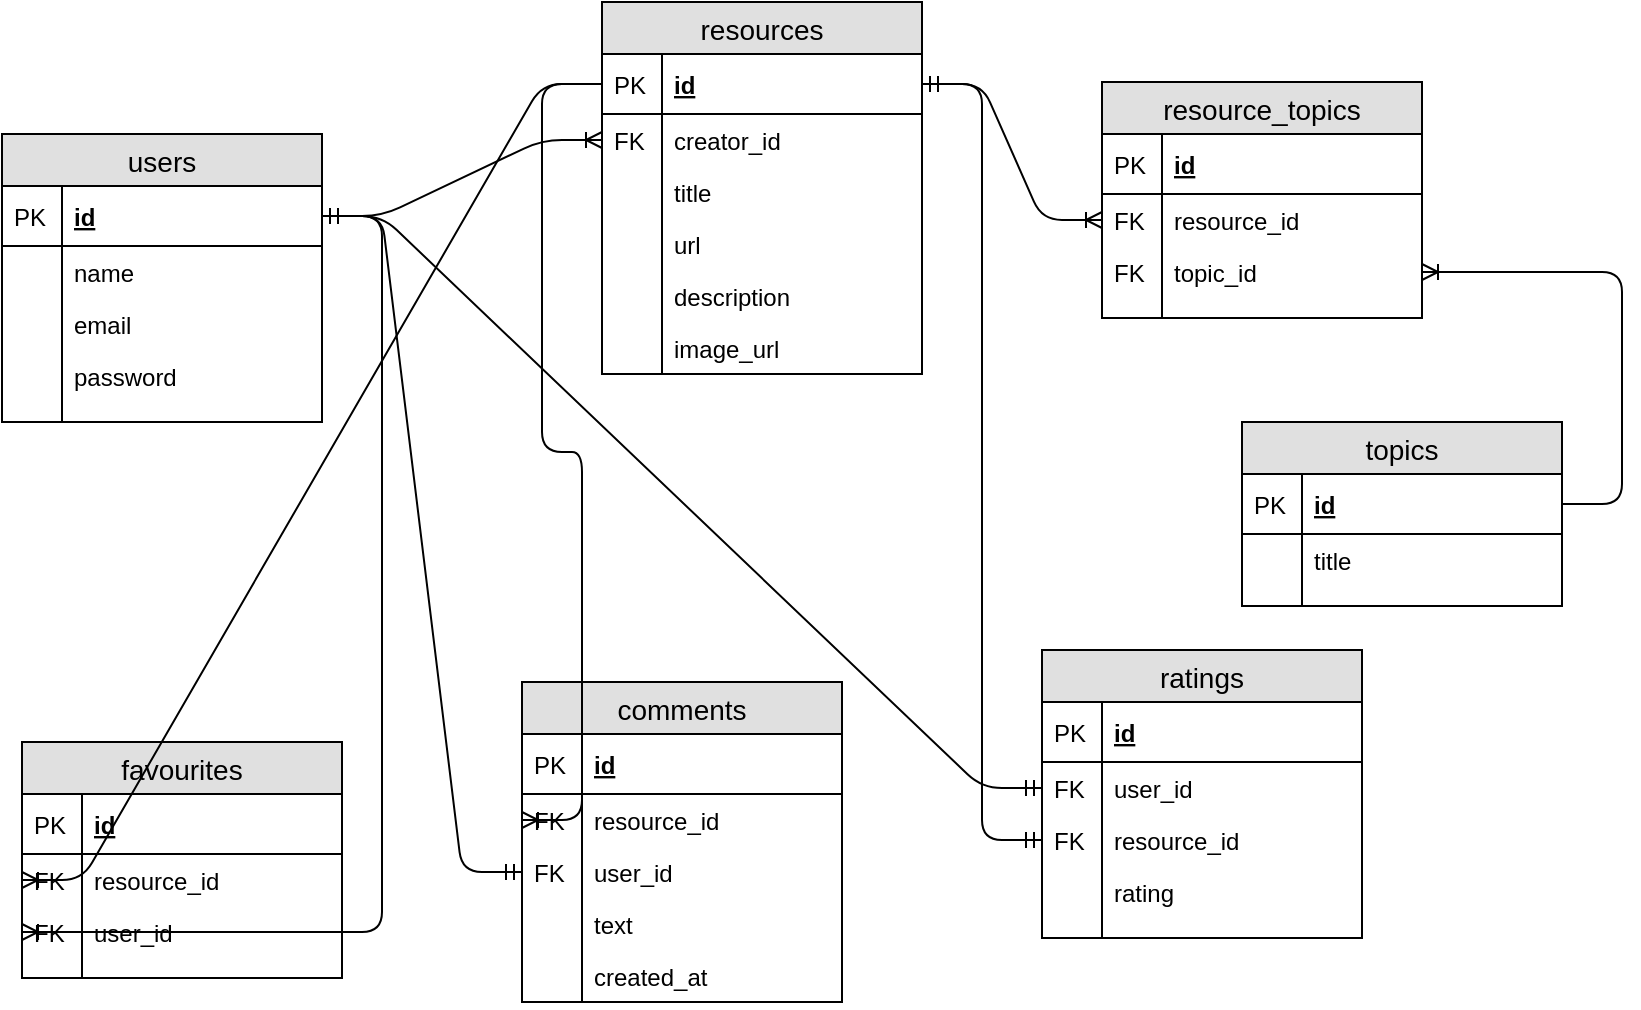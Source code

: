 <mxfile version="12.6.6" type="github"><diagram id="4NN_thSzJFy403Fs9DPJ" name="Page-1"><mxGraphModel dx="948" dy="516" grid="1" gridSize="10" guides="1" tooltips="1" connect="1" arrows="1" fold="1" page="1" pageScale="1" pageWidth="850" pageHeight="1100" math="0" shadow="0"><root><mxCell id="0"/><mxCell id="1" parent="0"/><mxCell id="9nFju038lfBM9DBi6ZKO-1" value="resources" style="swimlane;fontStyle=0;childLayout=stackLayout;horizontal=1;startSize=26;fillColor=#e0e0e0;horizontalStack=0;resizeParent=1;resizeParentMax=0;resizeLast=0;collapsible=1;marginBottom=0;swimlaneFillColor=#ffffff;align=center;fontSize=14;" vertex="1" parent="1"><mxGeometry x="330" y="20" width="160" height="186" as="geometry"/></mxCell><mxCell id="9nFju038lfBM9DBi6ZKO-2" value="id" style="shape=partialRectangle;top=0;left=0;right=0;bottom=1;align=left;verticalAlign=middle;fillColor=none;spacingLeft=34;spacingRight=4;overflow=hidden;rotatable=0;points=[[0,0.5],[1,0.5]];portConstraint=eastwest;dropTarget=0;fontStyle=5;fontSize=12;" vertex="1" parent="9nFju038lfBM9DBi6ZKO-1"><mxGeometry y="26" width="160" height="30" as="geometry"/></mxCell><mxCell id="9nFju038lfBM9DBi6ZKO-3" value="PK" style="shape=partialRectangle;top=0;left=0;bottom=0;fillColor=none;align=left;verticalAlign=middle;spacingLeft=4;spacingRight=4;overflow=hidden;rotatable=0;points=[];portConstraint=eastwest;part=1;fontSize=12;" vertex="1" connectable="0" parent="9nFju038lfBM9DBi6ZKO-2"><mxGeometry width="30" height="30" as="geometry"/></mxCell><mxCell id="9nFju038lfBM9DBi6ZKO-4" value="creator_id" style="shape=partialRectangle;top=0;left=0;right=0;bottom=0;align=left;verticalAlign=top;fillColor=none;spacingLeft=34;spacingRight=4;overflow=hidden;rotatable=0;points=[[0,0.5],[1,0.5]];portConstraint=eastwest;dropTarget=0;fontSize=12;" vertex="1" parent="9nFju038lfBM9DBi6ZKO-1"><mxGeometry y="56" width="160" height="26" as="geometry"/></mxCell><mxCell id="9nFju038lfBM9DBi6ZKO-5" value="FK" style="shape=partialRectangle;top=0;left=0;bottom=0;fillColor=none;align=left;verticalAlign=top;spacingLeft=4;spacingRight=4;overflow=hidden;rotatable=0;points=[];portConstraint=eastwest;part=1;fontSize=12;" vertex="1" connectable="0" parent="9nFju038lfBM9DBi6ZKO-4"><mxGeometry width="30" height="26" as="geometry"/></mxCell><mxCell id="9nFju038lfBM9DBi6ZKO-6" value="title" style="shape=partialRectangle;top=0;left=0;right=0;bottom=0;align=left;verticalAlign=top;fillColor=none;spacingLeft=34;spacingRight=4;overflow=hidden;rotatable=0;points=[[0,0.5],[1,0.5]];portConstraint=eastwest;dropTarget=0;fontSize=12;" vertex="1" parent="9nFju038lfBM9DBi6ZKO-1"><mxGeometry y="82" width="160" height="26" as="geometry"/></mxCell><mxCell id="9nFju038lfBM9DBi6ZKO-7" value="" style="shape=partialRectangle;top=0;left=0;bottom=0;fillColor=none;align=left;verticalAlign=top;spacingLeft=4;spacingRight=4;overflow=hidden;rotatable=0;points=[];portConstraint=eastwest;part=1;fontSize=12;" vertex="1" connectable="0" parent="9nFju038lfBM9DBi6ZKO-6"><mxGeometry width="30" height="26" as="geometry"/></mxCell><mxCell id="9nFju038lfBM9DBi6ZKO-8" value="url" style="shape=partialRectangle;top=0;left=0;right=0;bottom=0;align=left;verticalAlign=top;fillColor=none;spacingLeft=34;spacingRight=4;overflow=hidden;rotatable=0;points=[[0,0.5],[1,0.5]];portConstraint=eastwest;dropTarget=0;fontSize=12;" vertex="1" parent="9nFju038lfBM9DBi6ZKO-1"><mxGeometry y="108" width="160" height="26" as="geometry"/></mxCell><mxCell id="9nFju038lfBM9DBi6ZKO-9" value="" style="shape=partialRectangle;top=0;left=0;bottom=0;fillColor=none;align=left;verticalAlign=top;spacingLeft=4;spacingRight=4;overflow=hidden;rotatable=0;points=[];portConstraint=eastwest;part=1;fontSize=12;" vertex="1" connectable="0" parent="9nFju038lfBM9DBi6ZKO-8"><mxGeometry width="30" height="26" as="geometry"/></mxCell><mxCell id="9nFju038lfBM9DBi6ZKO-51" value="description" style="shape=partialRectangle;top=0;left=0;right=0;bottom=0;align=left;verticalAlign=top;fillColor=none;spacingLeft=34;spacingRight=4;overflow=hidden;rotatable=0;points=[[0,0.5],[1,0.5]];portConstraint=eastwest;dropTarget=0;fontSize=12;" vertex="1" parent="9nFju038lfBM9DBi6ZKO-1"><mxGeometry y="134" width="160" height="26" as="geometry"/></mxCell><mxCell id="9nFju038lfBM9DBi6ZKO-52" value="" style="shape=partialRectangle;top=0;left=0;bottom=0;fillColor=none;align=left;verticalAlign=top;spacingLeft=4;spacingRight=4;overflow=hidden;rotatable=0;points=[];portConstraint=eastwest;part=1;fontSize=12;" vertex="1" connectable="0" parent="9nFju038lfBM9DBi6ZKO-51"><mxGeometry width="30" height="26" as="geometry"/></mxCell><mxCell id="9nFju038lfBM9DBi6ZKO-54" value="image_url" style="shape=partialRectangle;top=0;left=0;right=0;bottom=0;align=left;verticalAlign=top;fillColor=none;spacingLeft=34;spacingRight=4;overflow=hidden;rotatable=0;points=[[0,0.5],[1,0.5]];portConstraint=eastwest;dropTarget=0;fontSize=12;" vertex="1" parent="9nFju038lfBM9DBi6ZKO-1"><mxGeometry y="160" width="160" height="26" as="geometry"/></mxCell><mxCell id="9nFju038lfBM9DBi6ZKO-55" value="" style="shape=partialRectangle;top=0;left=0;bottom=0;fillColor=none;align=left;verticalAlign=top;spacingLeft=4;spacingRight=4;overflow=hidden;rotatable=0;points=[];portConstraint=eastwest;part=1;fontSize=12;" vertex="1" connectable="0" parent="9nFju038lfBM9DBi6ZKO-54"><mxGeometry width="30" height="26" as="geometry"/></mxCell><mxCell id="9nFju038lfBM9DBi6ZKO-12" value="users" style="swimlane;fontStyle=0;childLayout=stackLayout;horizontal=1;startSize=26;fillColor=#e0e0e0;horizontalStack=0;resizeParent=1;resizeParentMax=0;resizeLast=0;collapsible=1;marginBottom=0;swimlaneFillColor=#ffffff;align=center;fontSize=14;" vertex="1" parent="1"><mxGeometry x="30" y="86" width="160" height="144" as="geometry"/></mxCell><mxCell id="9nFju038lfBM9DBi6ZKO-13" value="id" style="shape=partialRectangle;top=0;left=0;right=0;bottom=1;align=left;verticalAlign=middle;fillColor=none;spacingLeft=34;spacingRight=4;overflow=hidden;rotatable=0;points=[[0,0.5],[1,0.5]];portConstraint=eastwest;dropTarget=0;fontStyle=5;fontSize=12;" vertex="1" parent="9nFju038lfBM9DBi6ZKO-12"><mxGeometry y="26" width="160" height="30" as="geometry"/></mxCell><mxCell id="9nFju038lfBM9DBi6ZKO-14" value="PK" style="shape=partialRectangle;top=0;left=0;bottom=0;fillColor=none;align=left;verticalAlign=middle;spacingLeft=4;spacingRight=4;overflow=hidden;rotatable=0;points=[];portConstraint=eastwest;part=1;fontSize=12;" vertex="1" connectable="0" parent="9nFju038lfBM9DBi6ZKO-13"><mxGeometry width="30" height="30" as="geometry"/></mxCell><mxCell id="9nFju038lfBM9DBi6ZKO-15" value="name" style="shape=partialRectangle;top=0;left=0;right=0;bottom=0;align=left;verticalAlign=top;fillColor=none;spacingLeft=34;spacingRight=4;overflow=hidden;rotatable=0;points=[[0,0.5],[1,0.5]];portConstraint=eastwest;dropTarget=0;fontSize=12;" vertex="1" parent="9nFju038lfBM9DBi6ZKO-12"><mxGeometry y="56" width="160" height="26" as="geometry"/></mxCell><mxCell id="9nFju038lfBM9DBi6ZKO-16" value="" style="shape=partialRectangle;top=0;left=0;bottom=0;fillColor=none;align=left;verticalAlign=top;spacingLeft=4;spacingRight=4;overflow=hidden;rotatable=0;points=[];portConstraint=eastwest;part=1;fontSize=12;" vertex="1" connectable="0" parent="9nFju038lfBM9DBi6ZKO-15"><mxGeometry width="30" height="26" as="geometry"/></mxCell><mxCell id="9nFju038lfBM9DBi6ZKO-17" value="email" style="shape=partialRectangle;top=0;left=0;right=0;bottom=0;align=left;verticalAlign=top;fillColor=none;spacingLeft=34;spacingRight=4;overflow=hidden;rotatable=0;points=[[0,0.5],[1,0.5]];portConstraint=eastwest;dropTarget=0;fontSize=12;" vertex="1" parent="9nFju038lfBM9DBi6ZKO-12"><mxGeometry y="82" width="160" height="26" as="geometry"/></mxCell><mxCell id="9nFju038lfBM9DBi6ZKO-18" value="" style="shape=partialRectangle;top=0;left=0;bottom=0;fillColor=none;align=left;verticalAlign=top;spacingLeft=4;spacingRight=4;overflow=hidden;rotatable=0;points=[];portConstraint=eastwest;part=1;fontSize=12;" vertex="1" connectable="0" parent="9nFju038lfBM9DBi6ZKO-17"><mxGeometry width="30" height="26" as="geometry"/></mxCell><mxCell id="9nFju038lfBM9DBi6ZKO-19" value="password" style="shape=partialRectangle;top=0;left=0;right=0;bottom=0;align=left;verticalAlign=top;fillColor=none;spacingLeft=34;spacingRight=4;overflow=hidden;rotatable=0;points=[[0,0.5],[1,0.5]];portConstraint=eastwest;dropTarget=0;fontSize=12;" vertex="1" parent="9nFju038lfBM9DBi6ZKO-12"><mxGeometry y="108" width="160" height="26" as="geometry"/></mxCell><mxCell id="9nFju038lfBM9DBi6ZKO-20" value="" style="shape=partialRectangle;top=0;left=0;bottom=0;fillColor=none;align=left;verticalAlign=top;spacingLeft=4;spacingRight=4;overflow=hidden;rotatable=0;points=[];portConstraint=eastwest;part=1;fontSize=12;" vertex="1" connectable="0" parent="9nFju038lfBM9DBi6ZKO-19"><mxGeometry width="30" height="26" as="geometry"/></mxCell><mxCell id="9nFju038lfBM9DBi6ZKO-21" value="" style="shape=partialRectangle;top=0;left=0;right=0;bottom=0;align=left;verticalAlign=top;fillColor=none;spacingLeft=34;spacingRight=4;overflow=hidden;rotatable=0;points=[[0,0.5],[1,0.5]];portConstraint=eastwest;dropTarget=0;fontSize=12;" vertex="1" parent="9nFju038lfBM9DBi6ZKO-12"><mxGeometry y="134" width="160" height="10" as="geometry"/></mxCell><mxCell id="9nFju038lfBM9DBi6ZKO-22" value="" style="shape=partialRectangle;top=0;left=0;bottom=0;fillColor=none;align=left;verticalAlign=top;spacingLeft=4;spacingRight=4;overflow=hidden;rotatable=0;points=[];portConstraint=eastwest;part=1;fontSize=12;" vertex="1" connectable="0" parent="9nFju038lfBM9DBi6ZKO-21"><mxGeometry width="30" height="10" as="geometry"/></mxCell><mxCell id="9nFju038lfBM9DBi6ZKO-61" value="" style="edgeStyle=entityRelationEdgeStyle;fontSize=12;html=1;endArrow=ERoneToMany;exitX=1;exitY=0.5;exitDx=0;exitDy=0;entryX=0;entryY=0.5;entryDx=0;entryDy=0;" edge="1" parent="1" source="9nFju038lfBM9DBi6ZKO-13" target="9nFju038lfBM9DBi6ZKO-4"><mxGeometry width="100" height="100" relative="1" as="geometry"><mxPoint x="200" y="370" as="sourcePoint"/><mxPoint x="40" y="450" as="targetPoint"/></mxGeometry></mxCell><mxCell id="9nFju038lfBM9DBi6ZKO-63" value="favourites" style="swimlane;fontStyle=0;childLayout=stackLayout;horizontal=1;startSize=26;fillColor=#e0e0e0;horizontalStack=0;resizeParent=1;resizeParentMax=0;resizeLast=0;collapsible=1;marginBottom=0;swimlaneFillColor=#ffffff;align=center;fontSize=14;" vertex="1" parent="1"><mxGeometry x="40" y="390" width="160" height="118" as="geometry"/></mxCell><mxCell id="9nFju038lfBM9DBi6ZKO-64" value="id" style="shape=partialRectangle;top=0;left=0;right=0;bottom=1;align=left;verticalAlign=middle;fillColor=none;spacingLeft=34;spacingRight=4;overflow=hidden;rotatable=0;points=[[0,0.5],[1,0.5]];portConstraint=eastwest;dropTarget=0;fontStyle=5;fontSize=12;" vertex="1" parent="9nFju038lfBM9DBi6ZKO-63"><mxGeometry y="26" width="160" height="30" as="geometry"/></mxCell><mxCell id="9nFju038lfBM9DBi6ZKO-65" value="PK" style="shape=partialRectangle;top=0;left=0;bottom=0;fillColor=none;align=left;verticalAlign=middle;spacingLeft=4;spacingRight=4;overflow=hidden;rotatable=0;points=[];portConstraint=eastwest;part=1;fontSize=12;" vertex="1" connectable="0" parent="9nFju038lfBM9DBi6ZKO-64"><mxGeometry width="30" height="30" as="geometry"/></mxCell><mxCell id="9nFju038lfBM9DBi6ZKO-66" value="resource_id" style="shape=partialRectangle;top=0;left=0;right=0;bottom=0;align=left;verticalAlign=top;fillColor=none;spacingLeft=34;spacingRight=4;overflow=hidden;rotatable=0;points=[[0,0.5],[1,0.5]];portConstraint=eastwest;dropTarget=0;fontSize=12;" vertex="1" parent="9nFju038lfBM9DBi6ZKO-63"><mxGeometry y="56" width="160" height="26" as="geometry"/></mxCell><mxCell id="9nFju038lfBM9DBi6ZKO-67" value="FK" style="shape=partialRectangle;top=0;left=0;bottom=0;fillColor=none;align=left;verticalAlign=top;spacingLeft=4;spacingRight=4;overflow=hidden;rotatable=0;points=[];portConstraint=eastwest;part=1;fontSize=12;" vertex="1" connectable="0" parent="9nFju038lfBM9DBi6ZKO-66"><mxGeometry width="30" height="26" as="geometry"/></mxCell><mxCell id="9nFju038lfBM9DBi6ZKO-68" value="user_id" style="shape=partialRectangle;top=0;left=0;right=0;bottom=0;align=left;verticalAlign=top;fillColor=none;spacingLeft=34;spacingRight=4;overflow=hidden;rotatable=0;points=[[0,0.5],[1,0.5]];portConstraint=eastwest;dropTarget=0;fontSize=12;" vertex="1" parent="9nFju038lfBM9DBi6ZKO-63"><mxGeometry y="82" width="160" height="26" as="geometry"/></mxCell><mxCell id="9nFju038lfBM9DBi6ZKO-69" value="FK" style="shape=partialRectangle;top=0;left=0;bottom=0;fillColor=none;align=left;verticalAlign=top;spacingLeft=4;spacingRight=4;overflow=hidden;rotatable=0;points=[];portConstraint=eastwest;part=1;fontSize=12;" vertex="1" connectable="0" parent="9nFju038lfBM9DBi6ZKO-68"><mxGeometry width="30" height="26" as="geometry"/></mxCell><mxCell id="9nFju038lfBM9DBi6ZKO-72" value="" style="shape=partialRectangle;top=0;left=0;right=0;bottom=0;align=left;verticalAlign=top;fillColor=none;spacingLeft=34;spacingRight=4;overflow=hidden;rotatable=0;points=[[0,0.5],[1,0.5]];portConstraint=eastwest;dropTarget=0;fontSize=12;" vertex="1" parent="9nFju038lfBM9DBi6ZKO-63"><mxGeometry y="108" width="160" height="10" as="geometry"/></mxCell><mxCell id="9nFju038lfBM9DBi6ZKO-73" value="" style="shape=partialRectangle;top=0;left=0;bottom=0;fillColor=none;align=left;verticalAlign=top;spacingLeft=4;spacingRight=4;overflow=hidden;rotatable=0;points=[];portConstraint=eastwest;part=1;fontSize=12;" vertex="1" connectable="0" parent="9nFju038lfBM9DBi6ZKO-72"><mxGeometry width="30" height="10" as="geometry"/></mxCell><mxCell id="9nFju038lfBM9DBi6ZKO-74" value="comments" style="swimlane;fontStyle=0;childLayout=stackLayout;horizontal=1;startSize=26;fillColor=#e0e0e0;horizontalStack=0;resizeParent=1;resizeParentMax=0;resizeLast=0;collapsible=1;marginBottom=0;swimlaneFillColor=#ffffff;align=center;fontSize=14;" vertex="1" parent="1"><mxGeometry x="290" y="360" width="160" height="160" as="geometry"/></mxCell><mxCell id="9nFju038lfBM9DBi6ZKO-75" value="id" style="shape=partialRectangle;top=0;left=0;right=0;bottom=1;align=left;verticalAlign=middle;fillColor=none;spacingLeft=34;spacingRight=4;overflow=hidden;rotatable=0;points=[[0,0.5],[1,0.5]];portConstraint=eastwest;dropTarget=0;fontStyle=5;fontSize=12;" vertex="1" parent="9nFju038lfBM9DBi6ZKO-74"><mxGeometry y="26" width="160" height="30" as="geometry"/></mxCell><mxCell id="9nFju038lfBM9DBi6ZKO-76" value="PK" style="shape=partialRectangle;top=0;left=0;bottom=0;fillColor=none;align=left;verticalAlign=middle;spacingLeft=4;spacingRight=4;overflow=hidden;rotatable=0;points=[];portConstraint=eastwest;part=1;fontSize=12;" vertex="1" connectable="0" parent="9nFju038lfBM9DBi6ZKO-75"><mxGeometry width="30" height="30" as="geometry"/></mxCell><mxCell id="9nFju038lfBM9DBi6ZKO-77" value="resource_id" style="shape=partialRectangle;top=0;left=0;right=0;bottom=0;align=left;verticalAlign=top;fillColor=none;spacingLeft=34;spacingRight=4;overflow=hidden;rotatable=0;points=[[0,0.5],[1,0.5]];portConstraint=eastwest;dropTarget=0;fontSize=12;" vertex="1" parent="9nFju038lfBM9DBi6ZKO-74"><mxGeometry y="56" width="160" height="26" as="geometry"/></mxCell><mxCell id="9nFju038lfBM9DBi6ZKO-78" value="FK" style="shape=partialRectangle;top=0;left=0;bottom=0;fillColor=none;align=left;verticalAlign=top;spacingLeft=4;spacingRight=4;overflow=hidden;rotatable=0;points=[];portConstraint=eastwest;part=1;fontSize=12;" vertex="1" connectable="0" parent="9nFju038lfBM9DBi6ZKO-77"><mxGeometry width="30" height="26" as="geometry"/></mxCell><mxCell id="9nFju038lfBM9DBi6ZKO-79" value="user_id" style="shape=partialRectangle;top=0;left=0;right=0;bottom=0;align=left;verticalAlign=top;fillColor=none;spacingLeft=34;spacingRight=4;overflow=hidden;rotatable=0;points=[[0,0.5],[1,0.5]];portConstraint=eastwest;dropTarget=0;fontSize=12;" vertex="1" parent="9nFju038lfBM9DBi6ZKO-74"><mxGeometry y="82" width="160" height="26" as="geometry"/></mxCell><mxCell id="9nFju038lfBM9DBi6ZKO-80" value="FK" style="shape=partialRectangle;top=0;left=0;bottom=0;fillColor=none;align=left;verticalAlign=top;spacingLeft=4;spacingRight=4;overflow=hidden;rotatable=0;points=[];portConstraint=eastwest;part=1;fontSize=12;" vertex="1" connectable="0" parent="9nFju038lfBM9DBi6ZKO-79"><mxGeometry width="30" height="26" as="geometry"/></mxCell><mxCell id="9nFju038lfBM9DBi6ZKO-81" value="text&#10;" style="shape=partialRectangle;top=0;left=0;right=0;bottom=0;align=left;verticalAlign=top;fillColor=none;spacingLeft=34;spacingRight=4;overflow=hidden;rotatable=0;points=[[0,0.5],[1,0.5]];portConstraint=eastwest;dropTarget=0;fontSize=12;" vertex="1" parent="9nFju038lfBM9DBi6ZKO-74"><mxGeometry y="108" width="160" height="26" as="geometry"/></mxCell><mxCell id="9nFju038lfBM9DBi6ZKO-82" value="" style="shape=partialRectangle;top=0;left=0;bottom=0;fillColor=none;align=left;verticalAlign=top;spacingLeft=4;spacingRight=4;overflow=hidden;rotatable=0;points=[];portConstraint=eastwest;part=1;fontSize=12;" vertex="1" connectable="0" parent="9nFju038lfBM9DBi6ZKO-81"><mxGeometry width="30" height="26" as="geometry"/></mxCell><mxCell id="9nFju038lfBM9DBi6ZKO-96" value="created_at" style="shape=partialRectangle;top=0;left=0;right=0;bottom=0;align=left;verticalAlign=top;fillColor=none;spacingLeft=34;spacingRight=4;overflow=hidden;rotatable=0;points=[[0,0.5],[1,0.5]];portConstraint=eastwest;dropTarget=0;fontSize=12;" vertex="1" parent="9nFju038lfBM9DBi6ZKO-74"><mxGeometry y="134" width="160" height="26" as="geometry"/></mxCell><mxCell id="9nFju038lfBM9DBi6ZKO-97" value="" style="shape=partialRectangle;top=0;left=0;bottom=0;fillColor=none;align=left;verticalAlign=top;spacingLeft=4;spacingRight=4;overflow=hidden;rotatable=0;points=[];portConstraint=eastwest;part=1;fontSize=12;" vertex="1" connectable="0" parent="9nFju038lfBM9DBi6ZKO-96"><mxGeometry width="30" height="26" as="geometry"/></mxCell><mxCell id="9nFju038lfBM9DBi6ZKO-85" value="ratings" style="swimlane;fontStyle=0;childLayout=stackLayout;horizontal=1;startSize=26;fillColor=#e0e0e0;horizontalStack=0;resizeParent=1;resizeParentMax=0;resizeLast=0;collapsible=1;marginBottom=0;swimlaneFillColor=#ffffff;align=center;fontSize=14;" vertex="1" parent="1"><mxGeometry x="550" y="344" width="160" height="144" as="geometry"/></mxCell><mxCell id="9nFju038lfBM9DBi6ZKO-86" value="id" style="shape=partialRectangle;top=0;left=0;right=0;bottom=1;align=left;verticalAlign=middle;fillColor=none;spacingLeft=34;spacingRight=4;overflow=hidden;rotatable=0;points=[[0,0.5],[1,0.5]];portConstraint=eastwest;dropTarget=0;fontStyle=5;fontSize=12;" vertex="1" parent="9nFju038lfBM9DBi6ZKO-85"><mxGeometry y="26" width="160" height="30" as="geometry"/></mxCell><mxCell id="9nFju038lfBM9DBi6ZKO-87" value="PK" style="shape=partialRectangle;top=0;left=0;bottom=0;fillColor=none;align=left;verticalAlign=middle;spacingLeft=4;spacingRight=4;overflow=hidden;rotatable=0;points=[];portConstraint=eastwest;part=1;fontSize=12;" vertex="1" connectable="0" parent="9nFju038lfBM9DBi6ZKO-86"><mxGeometry width="30" height="30" as="geometry"/></mxCell><mxCell id="9nFju038lfBM9DBi6ZKO-88" value="user_id" style="shape=partialRectangle;top=0;left=0;right=0;bottom=0;align=left;verticalAlign=top;fillColor=none;spacingLeft=34;spacingRight=4;overflow=hidden;rotatable=0;points=[[0,0.5],[1,0.5]];portConstraint=eastwest;dropTarget=0;fontSize=12;" vertex="1" parent="9nFju038lfBM9DBi6ZKO-85"><mxGeometry y="56" width="160" height="26" as="geometry"/></mxCell><mxCell id="9nFju038lfBM9DBi6ZKO-89" value="FK" style="shape=partialRectangle;top=0;left=0;bottom=0;fillColor=none;align=left;verticalAlign=top;spacingLeft=4;spacingRight=4;overflow=hidden;rotatable=0;points=[];portConstraint=eastwest;part=1;fontSize=12;" vertex="1" connectable="0" parent="9nFju038lfBM9DBi6ZKO-88"><mxGeometry width="30" height="26" as="geometry"/></mxCell><mxCell id="9nFju038lfBM9DBi6ZKO-90" value="resource_id" style="shape=partialRectangle;top=0;left=0;right=0;bottom=0;align=left;verticalAlign=top;fillColor=none;spacingLeft=34;spacingRight=4;overflow=hidden;rotatable=0;points=[[0,0.5],[1,0.5]];portConstraint=eastwest;dropTarget=0;fontSize=12;" vertex="1" parent="9nFju038lfBM9DBi6ZKO-85"><mxGeometry y="82" width="160" height="26" as="geometry"/></mxCell><mxCell id="9nFju038lfBM9DBi6ZKO-91" value="FK" style="shape=partialRectangle;top=0;left=0;bottom=0;fillColor=none;align=left;verticalAlign=top;spacingLeft=4;spacingRight=4;overflow=hidden;rotatable=0;points=[];portConstraint=eastwest;part=1;fontSize=12;" vertex="1" connectable="0" parent="9nFju038lfBM9DBi6ZKO-90"><mxGeometry width="30" height="26" as="geometry"/></mxCell><mxCell id="9nFju038lfBM9DBi6ZKO-92" value="rating" style="shape=partialRectangle;top=0;left=0;right=0;bottom=0;align=left;verticalAlign=top;fillColor=none;spacingLeft=34;spacingRight=4;overflow=hidden;rotatable=0;points=[[0,0.5],[1,0.5]];portConstraint=eastwest;dropTarget=0;fontSize=12;" vertex="1" parent="9nFju038lfBM9DBi6ZKO-85"><mxGeometry y="108" width="160" height="26" as="geometry"/></mxCell><mxCell id="9nFju038lfBM9DBi6ZKO-93" value="" style="shape=partialRectangle;top=0;left=0;bottom=0;fillColor=none;align=left;verticalAlign=top;spacingLeft=4;spacingRight=4;overflow=hidden;rotatable=0;points=[];portConstraint=eastwest;part=1;fontSize=12;" vertex="1" connectable="0" parent="9nFju038lfBM9DBi6ZKO-92"><mxGeometry width="30" height="26" as="geometry"/></mxCell><mxCell id="9nFju038lfBM9DBi6ZKO-94" value="" style="shape=partialRectangle;top=0;left=0;right=0;bottom=0;align=left;verticalAlign=top;fillColor=none;spacingLeft=34;spacingRight=4;overflow=hidden;rotatable=0;points=[[0,0.5],[1,0.5]];portConstraint=eastwest;dropTarget=0;fontSize=12;" vertex="1" parent="9nFju038lfBM9DBi6ZKO-85"><mxGeometry y="134" width="160" height="10" as="geometry"/></mxCell><mxCell id="9nFju038lfBM9DBi6ZKO-95" value="" style="shape=partialRectangle;top=0;left=0;bottom=0;fillColor=none;align=left;verticalAlign=top;spacingLeft=4;spacingRight=4;overflow=hidden;rotatable=0;points=[];portConstraint=eastwest;part=1;fontSize=12;" vertex="1" connectable="0" parent="9nFju038lfBM9DBi6ZKO-94"><mxGeometry width="30" height="10" as="geometry"/></mxCell><mxCell id="9nFju038lfBM9DBi6ZKO-98" value="resource_topics" style="swimlane;fontStyle=0;childLayout=stackLayout;horizontal=1;startSize=26;fillColor=#e0e0e0;horizontalStack=0;resizeParent=1;resizeParentMax=0;resizeLast=0;collapsible=1;marginBottom=0;swimlaneFillColor=#ffffff;align=center;fontSize=14;" vertex="1" parent="1"><mxGeometry x="580" y="60" width="160" height="118" as="geometry"/></mxCell><mxCell id="9nFju038lfBM9DBi6ZKO-99" value="id" style="shape=partialRectangle;top=0;left=0;right=0;bottom=1;align=left;verticalAlign=middle;fillColor=none;spacingLeft=34;spacingRight=4;overflow=hidden;rotatable=0;points=[[0,0.5],[1,0.5]];portConstraint=eastwest;dropTarget=0;fontStyle=5;fontSize=12;" vertex="1" parent="9nFju038lfBM9DBi6ZKO-98"><mxGeometry y="26" width="160" height="30" as="geometry"/></mxCell><mxCell id="9nFju038lfBM9DBi6ZKO-100" value="PK" style="shape=partialRectangle;top=0;left=0;bottom=0;fillColor=none;align=left;verticalAlign=middle;spacingLeft=4;spacingRight=4;overflow=hidden;rotatable=0;points=[];portConstraint=eastwest;part=1;fontSize=12;" vertex="1" connectable="0" parent="9nFju038lfBM9DBi6ZKO-99"><mxGeometry width="30" height="30" as="geometry"/></mxCell><mxCell id="9nFju038lfBM9DBi6ZKO-101" value="resource_id" style="shape=partialRectangle;top=0;left=0;right=0;bottom=0;align=left;verticalAlign=top;fillColor=none;spacingLeft=34;spacingRight=4;overflow=hidden;rotatable=0;points=[[0,0.5],[1,0.5]];portConstraint=eastwest;dropTarget=0;fontSize=12;" vertex="1" parent="9nFju038lfBM9DBi6ZKO-98"><mxGeometry y="56" width="160" height="26" as="geometry"/></mxCell><mxCell id="9nFju038lfBM9DBi6ZKO-102" value="FK" style="shape=partialRectangle;top=0;left=0;bottom=0;fillColor=none;align=left;verticalAlign=top;spacingLeft=4;spacingRight=4;overflow=hidden;rotatable=0;points=[];portConstraint=eastwest;part=1;fontSize=12;" vertex="1" connectable="0" parent="9nFju038lfBM9DBi6ZKO-101"><mxGeometry width="30" height="26" as="geometry"/></mxCell><mxCell id="9nFju038lfBM9DBi6ZKO-103" value="topic_id" style="shape=partialRectangle;top=0;left=0;right=0;bottom=0;align=left;verticalAlign=top;fillColor=none;spacingLeft=34;spacingRight=4;overflow=hidden;rotatable=0;points=[[0,0.5],[1,0.5]];portConstraint=eastwest;dropTarget=0;fontSize=12;" vertex="1" parent="9nFju038lfBM9DBi6ZKO-98"><mxGeometry y="82" width="160" height="26" as="geometry"/></mxCell><mxCell id="9nFju038lfBM9DBi6ZKO-104" value="FK" style="shape=partialRectangle;top=0;left=0;bottom=0;fillColor=none;align=left;verticalAlign=top;spacingLeft=4;spacingRight=4;overflow=hidden;rotatable=0;points=[];portConstraint=eastwest;part=1;fontSize=12;" vertex="1" connectable="0" parent="9nFju038lfBM9DBi6ZKO-103"><mxGeometry width="30" height="26" as="geometry"/></mxCell><mxCell id="9nFju038lfBM9DBi6ZKO-107" value="" style="shape=partialRectangle;top=0;left=0;right=0;bottom=0;align=left;verticalAlign=top;fillColor=none;spacingLeft=34;spacingRight=4;overflow=hidden;rotatable=0;points=[[0,0.5],[1,0.5]];portConstraint=eastwest;dropTarget=0;fontSize=12;" vertex="1" parent="9nFju038lfBM9DBi6ZKO-98"><mxGeometry y="108" width="160" height="10" as="geometry"/></mxCell><mxCell id="9nFju038lfBM9DBi6ZKO-108" value="" style="shape=partialRectangle;top=0;left=0;bottom=0;fillColor=none;align=left;verticalAlign=top;spacingLeft=4;spacingRight=4;overflow=hidden;rotatable=0;points=[];portConstraint=eastwest;part=1;fontSize=12;" vertex="1" connectable="0" parent="9nFju038lfBM9DBi6ZKO-107"><mxGeometry width="30" height="10" as="geometry"/></mxCell><mxCell id="9nFju038lfBM9DBi6ZKO-109" value="topics" style="swimlane;fontStyle=0;childLayout=stackLayout;horizontal=1;startSize=26;fillColor=#e0e0e0;horizontalStack=0;resizeParent=1;resizeParentMax=0;resizeLast=0;collapsible=1;marginBottom=0;swimlaneFillColor=#ffffff;align=center;fontSize=14;" vertex="1" parent="1"><mxGeometry x="650" y="230" width="160" height="92" as="geometry"/></mxCell><mxCell id="9nFju038lfBM9DBi6ZKO-110" value="id" style="shape=partialRectangle;top=0;left=0;right=0;bottom=1;align=left;verticalAlign=middle;fillColor=none;spacingLeft=34;spacingRight=4;overflow=hidden;rotatable=0;points=[[0,0.5],[1,0.5]];portConstraint=eastwest;dropTarget=0;fontStyle=5;fontSize=12;" vertex="1" parent="9nFju038lfBM9DBi6ZKO-109"><mxGeometry y="26" width="160" height="30" as="geometry"/></mxCell><mxCell id="9nFju038lfBM9DBi6ZKO-111" value="PK" style="shape=partialRectangle;top=0;left=0;bottom=0;fillColor=none;align=left;verticalAlign=middle;spacingLeft=4;spacingRight=4;overflow=hidden;rotatable=0;points=[];portConstraint=eastwest;part=1;fontSize=12;" vertex="1" connectable="0" parent="9nFju038lfBM9DBi6ZKO-110"><mxGeometry width="30" height="30" as="geometry"/></mxCell><mxCell id="9nFju038lfBM9DBi6ZKO-112" value="title" style="shape=partialRectangle;top=0;left=0;right=0;bottom=0;align=left;verticalAlign=top;fillColor=none;spacingLeft=34;spacingRight=4;overflow=hidden;rotatable=0;points=[[0,0.5],[1,0.5]];portConstraint=eastwest;dropTarget=0;fontSize=12;" vertex="1" parent="9nFju038lfBM9DBi6ZKO-109"><mxGeometry y="56" width="160" height="26" as="geometry"/></mxCell><mxCell id="9nFju038lfBM9DBi6ZKO-113" value="" style="shape=partialRectangle;top=0;left=0;bottom=0;fillColor=none;align=left;verticalAlign=top;spacingLeft=4;spacingRight=4;overflow=hidden;rotatable=0;points=[];portConstraint=eastwest;part=1;fontSize=12;" vertex="1" connectable="0" parent="9nFju038lfBM9DBi6ZKO-112"><mxGeometry width="30" height="26" as="geometry"/></mxCell><mxCell id="9nFju038lfBM9DBi6ZKO-118" value="" style="shape=partialRectangle;top=0;left=0;right=0;bottom=0;align=left;verticalAlign=top;fillColor=none;spacingLeft=34;spacingRight=4;overflow=hidden;rotatable=0;points=[[0,0.5],[1,0.5]];portConstraint=eastwest;dropTarget=0;fontSize=12;" vertex="1" parent="9nFju038lfBM9DBi6ZKO-109"><mxGeometry y="82" width="160" height="10" as="geometry"/></mxCell><mxCell id="9nFju038lfBM9DBi6ZKO-119" value="" style="shape=partialRectangle;top=0;left=0;bottom=0;fillColor=none;align=left;verticalAlign=top;spacingLeft=4;spacingRight=4;overflow=hidden;rotatable=0;points=[];portConstraint=eastwest;part=1;fontSize=12;" vertex="1" connectable="0" parent="9nFju038lfBM9DBi6ZKO-118"><mxGeometry width="30" height="10" as="geometry"/></mxCell><mxCell id="9nFju038lfBM9DBi6ZKO-120" value="" style="edgeStyle=entityRelationEdgeStyle;fontSize=12;html=1;endArrow=ERoneToMany;entryX=0;entryY=0.5;entryDx=0;entryDy=0;" edge="1" parent="1" source="9nFju038lfBM9DBi6ZKO-13" target="9nFju038lfBM9DBi6ZKO-68"><mxGeometry width="100" height="100" relative="1" as="geometry"><mxPoint x="40" y="350" as="sourcePoint"/><mxPoint x="140" y="250" as="targetPoint"/></mxGeometry></mxCell><mxCell id="9nFju038lfBM9DBi6ZKO-121" value="" style="edgeStyle=entityRelationEdgeStyle;fontSize=12;html=1;endArrow=ERoneToMany;entryX=0;entryY=0.5;entryDx=0;entryDy=0;" edge="1" parent="1" source="9nFju038lfBM9DBi6ZKO-2" target="9nFju038lfBM9DBi6ZKO-66"><mxGeometry width="100" height="100" relative="1" as="geometry"><mxPoint x="180" y="350" as="sourcePoint"/><mxPoint x="280" y="250" as="targetPoint"/></mxGeometry></mxCell><mxCell id="9nFju038lfBM9DBi6ZKO-122" value="" style="edgeStyle=entityRelationEdgeStyle;fontSize=12;html=1;endArrow=ERoneToMany;exitX=1;exitY=0.5;exitDx=0;exitDy=0;entryX=0;entryY=0.5;entryDx=0;entryDy=0;" edge="1" parent="1" source="9nFju038lfBM9DBi6ZKO-2" target="9nFju038lfBM9DBi6ZKO-101"><mxGeometry width="100" height="100" relative="1" as="geometry"><mxPoint x="490" y="330" as="sourcePoint"/><mxPoint x="590" y="230" as="targetPoint"/></mxGeometry></mxCell><mxCell id="9nFju038lfBM9DBi6ZKO-124" value="" style="edgeStyle=entityRelationEdgeStyle;fontSize=12;html=1;endArrow=ERoneToMany;entryX=0;entryY=0.5;entryDx=0;entryDy=0;" edge="1" parent="1" source="9nFju038lfBM9DBi6ZKO-2" target="9nFju038lfBM9DBi6ZKO-77"><mxGeometry width="100" height="100" relative="1" as="geometry"><mxPoint x="150" y="350" as="sourcePoint"/><mxPoint x="250" y="250" as="targetPoint"/></mxGeometry></mxCell><mxCell id="9nFju038lfBM9DBi6ZKO-126" value="" style="edgeStyle=entityRelationEdgeStyle;fontSize=12;html=1;endArrow=ERmandOne;startArrow=ERmandOne;exitX=1;exitY=0.5;exitDx=0;exitDy=0;" edge="1" parent="1" source="9nFju038lfBM9DBi6ZKO-13" target="9nFju038lfBM9DBi6ZKO-79"><mxGeometry width="100" height="100" relative="1" as="geometry"><mxPoint x="130" y="380" as="sourcePoint"/><mxPoint x="230" y="280" as="targetPoint"/></mxGeometry></mxCell><mxCell id="9nFju038lfBM9DBi6ZKO-127" value="" style="edgeStyle=entityRelationEdgeStyle;fontSize=12;html=1;endArrow=ERmandOne;startArrow=ERmandOne;entryX=0;entryY=0.5;entryDx=0;entryDy=0;exitX=1;exitY=0.5;exitDx=0;exitDy=0;" edge="1" parent="1" source="9nFju038lfBM9DBi6ZKO-2" target="9nFju038lfBM9DBi6ZKO-90"><mxGeometry width="100" height="100" relative="1" as="geometry"><mxPoint x="450" y="350" as="sourcePoint"/><mxPoint x="550" y="250" as="targetPoint"/></mxGeometry></mxCell><mxCell id="9nFju038lfBM9DBi6ZKO-128" value="" style="edgeStyle=entityRelationEdgeStyle;fontSize=12;html=1;endArrow=ERmandOne;startArrow=ERmandOne;entryX=0;entryY=0.5;entryDx=0;entryDy=0;exitX=1;exitY=0.5;exitDx=0;exitDy=0;" edge="1" parent="1" source="9nFju038lfBM9DBi6ZKO-13" target="9nFju038lfBM9DBi6ZKO-88"><mxGeometry width="100" height="100" relative="1" as="geometry"><mxPoint x="130" y="360" as="sourcePoint"/><mxPoint x="230" y="260" as="targetPoint"/></mxGeometry></mxCell><mxCell id="9nFju038lfBM9DBi6ZKO-130" value="" style="edgeStyle=entityRelationEdgeStyle;fontSize=12;html=1;endArrow=ERoneToMany;" edge="1" parent="1" source="9nFju038lfBM9DBi6ZKO-110" target="9nFju038lfBM9DBi6ZKO-103"><mxGeometry width="100" height="100" relative="1" as="geometry"><mxPoint x="610" y="260" as="sourcePoint"/><mxPoint x="680" y="150" as="targetPoint"/></mxGeometry></mxCell></root></mxGraphModel></diagram></mxfile>